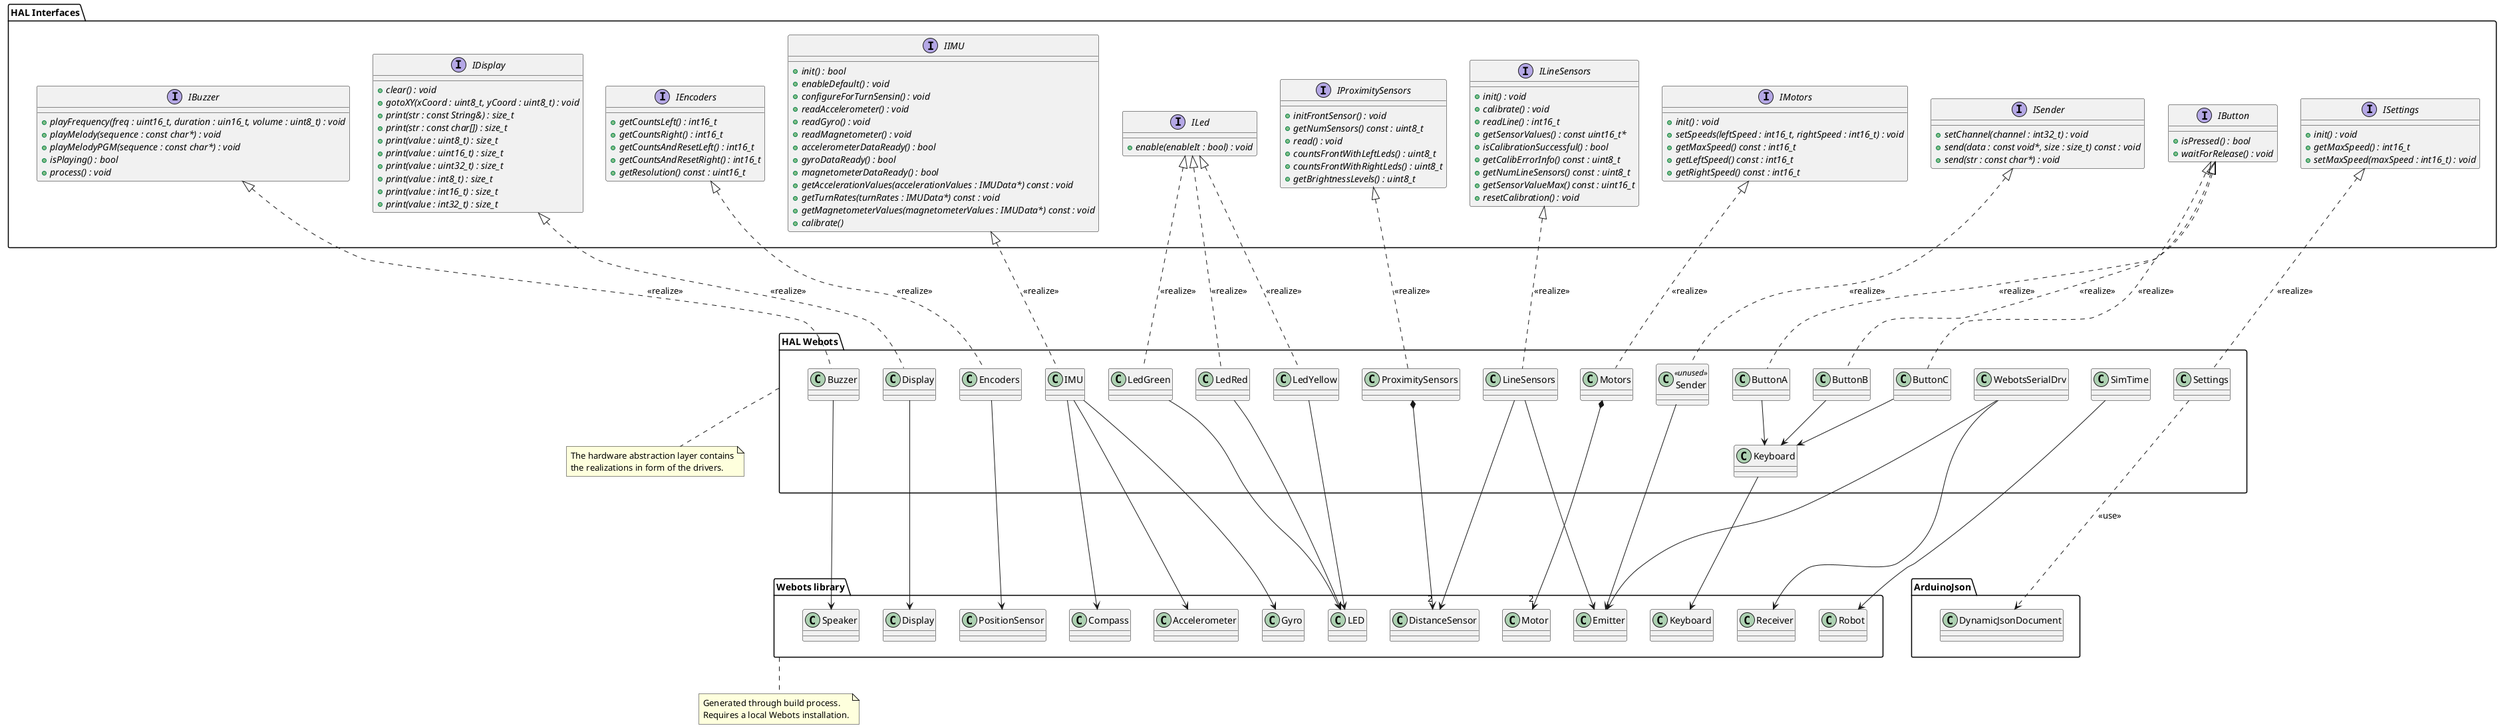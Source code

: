 @startuml HAL

package "HAL Interfaces" as halInterfaces {

    interface "IButton" as iButton {
        + {abstract} isPressed() : bool
        + {abstract} waitForRelease() : void
    }

    interface "IBuzzer" as iBuzzer {
        + {abstract} playFrequency(freq : uint16_t, duration : uin16_t, volume : uint8_t) : void
        + {abstract} playMelody(sequence : const char*) : void
        + {abstract} playMelodyPGM(sequence : const char*) : void
        + {abstract} isPlaying() : bool
        + {abstract} process() : void
    }

    interface "IDisplay" as iDisplay {
        + {abstract} clear() : void
        + {abstract} gotoXY(xCoord : uint8_t, yCoord : uint8_t) : void
        + {abstract} print(str : const String&) : size_t
        + {abstract} print(str : const char[]) : size_t
        + {abstract} print(value : uint8_t) : size_t
        + {abstract} print(value : uint16_t) : size_t
        + {abstract} print(value : uint32_t) : size_t
        + {abstract} print(value : int8_t) : size_t
        + {abstract} print(value : int16_t) : size_t
        + {abstract} print(value : int32_t) : size_t
    }

    interface "IEncoders" as iEncoders {
        + {abstract} getCountsLeft() : int16_t
        + {abstract} getCountsRight() : int16_t
        + {abstract} getCountsAndResetLeft() : int16_t
        + {abstract} getCountsAndResetRight() : int16_t
        + {abstract} getResolution() const : uint16_t
    }

    interface "IIMU" as iIMU {
        + {abstract} init() : bool
        + {abstract} enableDefault() : void
        + {abstract} configureForTurnSensin() : void
        + {abstract} readAccelerometer() : void
        + {abstract} readGyro() : void
        + {abstract} readMagnetometer() : void
        + {abstract} accelerometerDataReady() : bool
        + {abstract} gyroDataReady() : bool
        + {abstract} magnetometerDataReady() : bool
        + {abstract} getAccelerationValues(accelerationValues : IMUData*) const : void
        + {abstract} getTurnRates(turnRates : IMUData*) const : void
        + {abstract} getMagnetometerValues(magnetometerValues : IMUData*) const : void
        + {abstract} calibrate()
    }

    interface "ILed" as iLed {
        + {abstract} enable(enableIt : bool) : void
    }

    interface "ILineSensors" as iLineSensors {
        + {abstract} init() : void
        + {abstract} calibrate() : void
        + {abstract} readLine() : int16_t
        + {abstract} getSensorValues() : const uint16_t*
        + {abstract} isCalibrationSuccessful() : bool
        + {abstract} getCalibErrorInfo() const : uint8_t
        + {abstract} getNumLineSensors() const : uint8_t
        + {abstract} getSensorValueMax() const : uint16_t
        + {abstract} resetCalibration() : void
    }

    interface "IMotors" as iMotors {
        + {abstract} init() : void
        + {abstract} setSpeeds(leftSpeed : int16_t, rightSpeed : int16_t) : void
        + {abstract} getMaxSpeed() const : int16_t
        + {abstract} getLeftSpeed() const : int16_t
        + {abstract} getRightSpeed() const : int16_t
    }

    interface "IProximitySensors" as iProximitySensors {
        + {abstract} initFrontSensor() : void
        + {abstract} getNumSensors() const : uint8_t
        + {abstract} read() : void
        + {abstract} countsFrontWithLeftLeds() : uint8_t
        + {abstract} countsFrontWithRightLeds() : uint8_t
        + {abstract} getBrightnessLevels() : uint8_t
    }

    interface "ISender" as iSender {
        + {abstract} setChannel(channel : int32_t) : void
        + {abstract} send(data : const void*, size : size_t) const : void
        + {abstract} send(str : const char*) : void
    }

    interface "ISettings" as iSettings {
        + {abstract} init() : void
        + {abstract} getMaxSpeed() : int16_t
        + {abstract} setMaxSpeed(maxSpeed : int16_t) : void
    }

}

package "HAL Webots" as hal {

    class ButtonA
    class ButtonB
    class ButtonC
    class Buzzer
    class Display
    class Encoders
    class IMU
    class Keyboard
    class LedRed
    class LedYellow
    class LedGreen
    class LineSensors
    class Motors
    class ProximitySensors
    class Sender <<unused>>
    class Settings
    class SimTime
    class WebotsSerialDrv

    iButton <|... ButtonA: <<realize>>
    iButton <|... ButtonB: <<realize>>
    iButton <|... ButtonC: <<realize>>
    iBuzzer <|... Buzzer: <<realize>>
    iDisplay <|... Display: <<realize>>
    iEncoders <|... Encoders: <<realize>>
    iIMU <|... IMU: <<realize>>
    iLed <|... LedRed: <<realize>>
    iLed <|... LedYellow: <<realize>>
    iLed <|... LedGreen: <<realize>>
    iLineSensors <|... LineSensors: <<realize>>
    iMotors <|... Motors: <<realize>>
    iProximitySensors <|... ProximitySensors: <<realize>>
    iSender <|... Sender: <<realize>>
    iSettings <|... Settings: <<realize>>

    ButtonA --> Keyboard
    ButtonB --> Keyboard
    ButtonC --> Keyboard
}

package "Webots library" as webotsLib {
    
    class "Keyboard" as webotsKeyboard
    class "Speaker" as webotsSpeaker
    class "Display" as webotsDisplay
    class "PositionSensor" as webotsPositionSensor
    class "Accelerometer" as webotsAccelerometer
    class "Gyro" as webotsGyro
    class "Compass" as webotsCompass
    class "LED" as webotsLed
    class "Emitter" as webotsEmitter
    class "DistanceSensor" as webotsDistanceSensor
    class "Motor" as webotsMotor
    class "Robot" as webotsRobot
    class "Receiver" as webotsReceiver
}

note bottom of webotsLib
    Generated through build process.
    Requires a local Webots installation.
end note

package "ArduinoJson" as arduinoJson {
    class DynamicJsonDocument
}

halInterfaces -[hidden]-- hal
hal -[hidden]-- webotsLib
webotsLib -[hidden]r- arduinoJson

Keyboard ----> webotsKeyboard
Buzzer ----> webotsSpeaker
Display ----> webotsDisplay
Encoders ----> webotsPositionSensor
IMU ----> webotsAccelerometer
IMU ----> webotsGyro
IMU ----> webotsCompass
LedGreen ----> webotsLed
LedRed ----> webotsLed
LedYellow ----> webotsLed
LineSensors ----> webotsEmitter
LineSensors ----> webotsDistanceSensor
Motors *----> "2" webotsMotor
ProximitySensors *----> "2" webotsDistanceSensor
Sender ----> webotsEmitter
SimTime ----> webotsRobot
WebotsSerialDrv ----> webotsEmitter
WebotsSerialDrv ----> webotsReceiver

Settings ....> DynamicJsonDocument: <<use>>

note bottom of hal
    The hardware abstraction layer contains
    the realizations in form of the drivers.
end note

@enduml